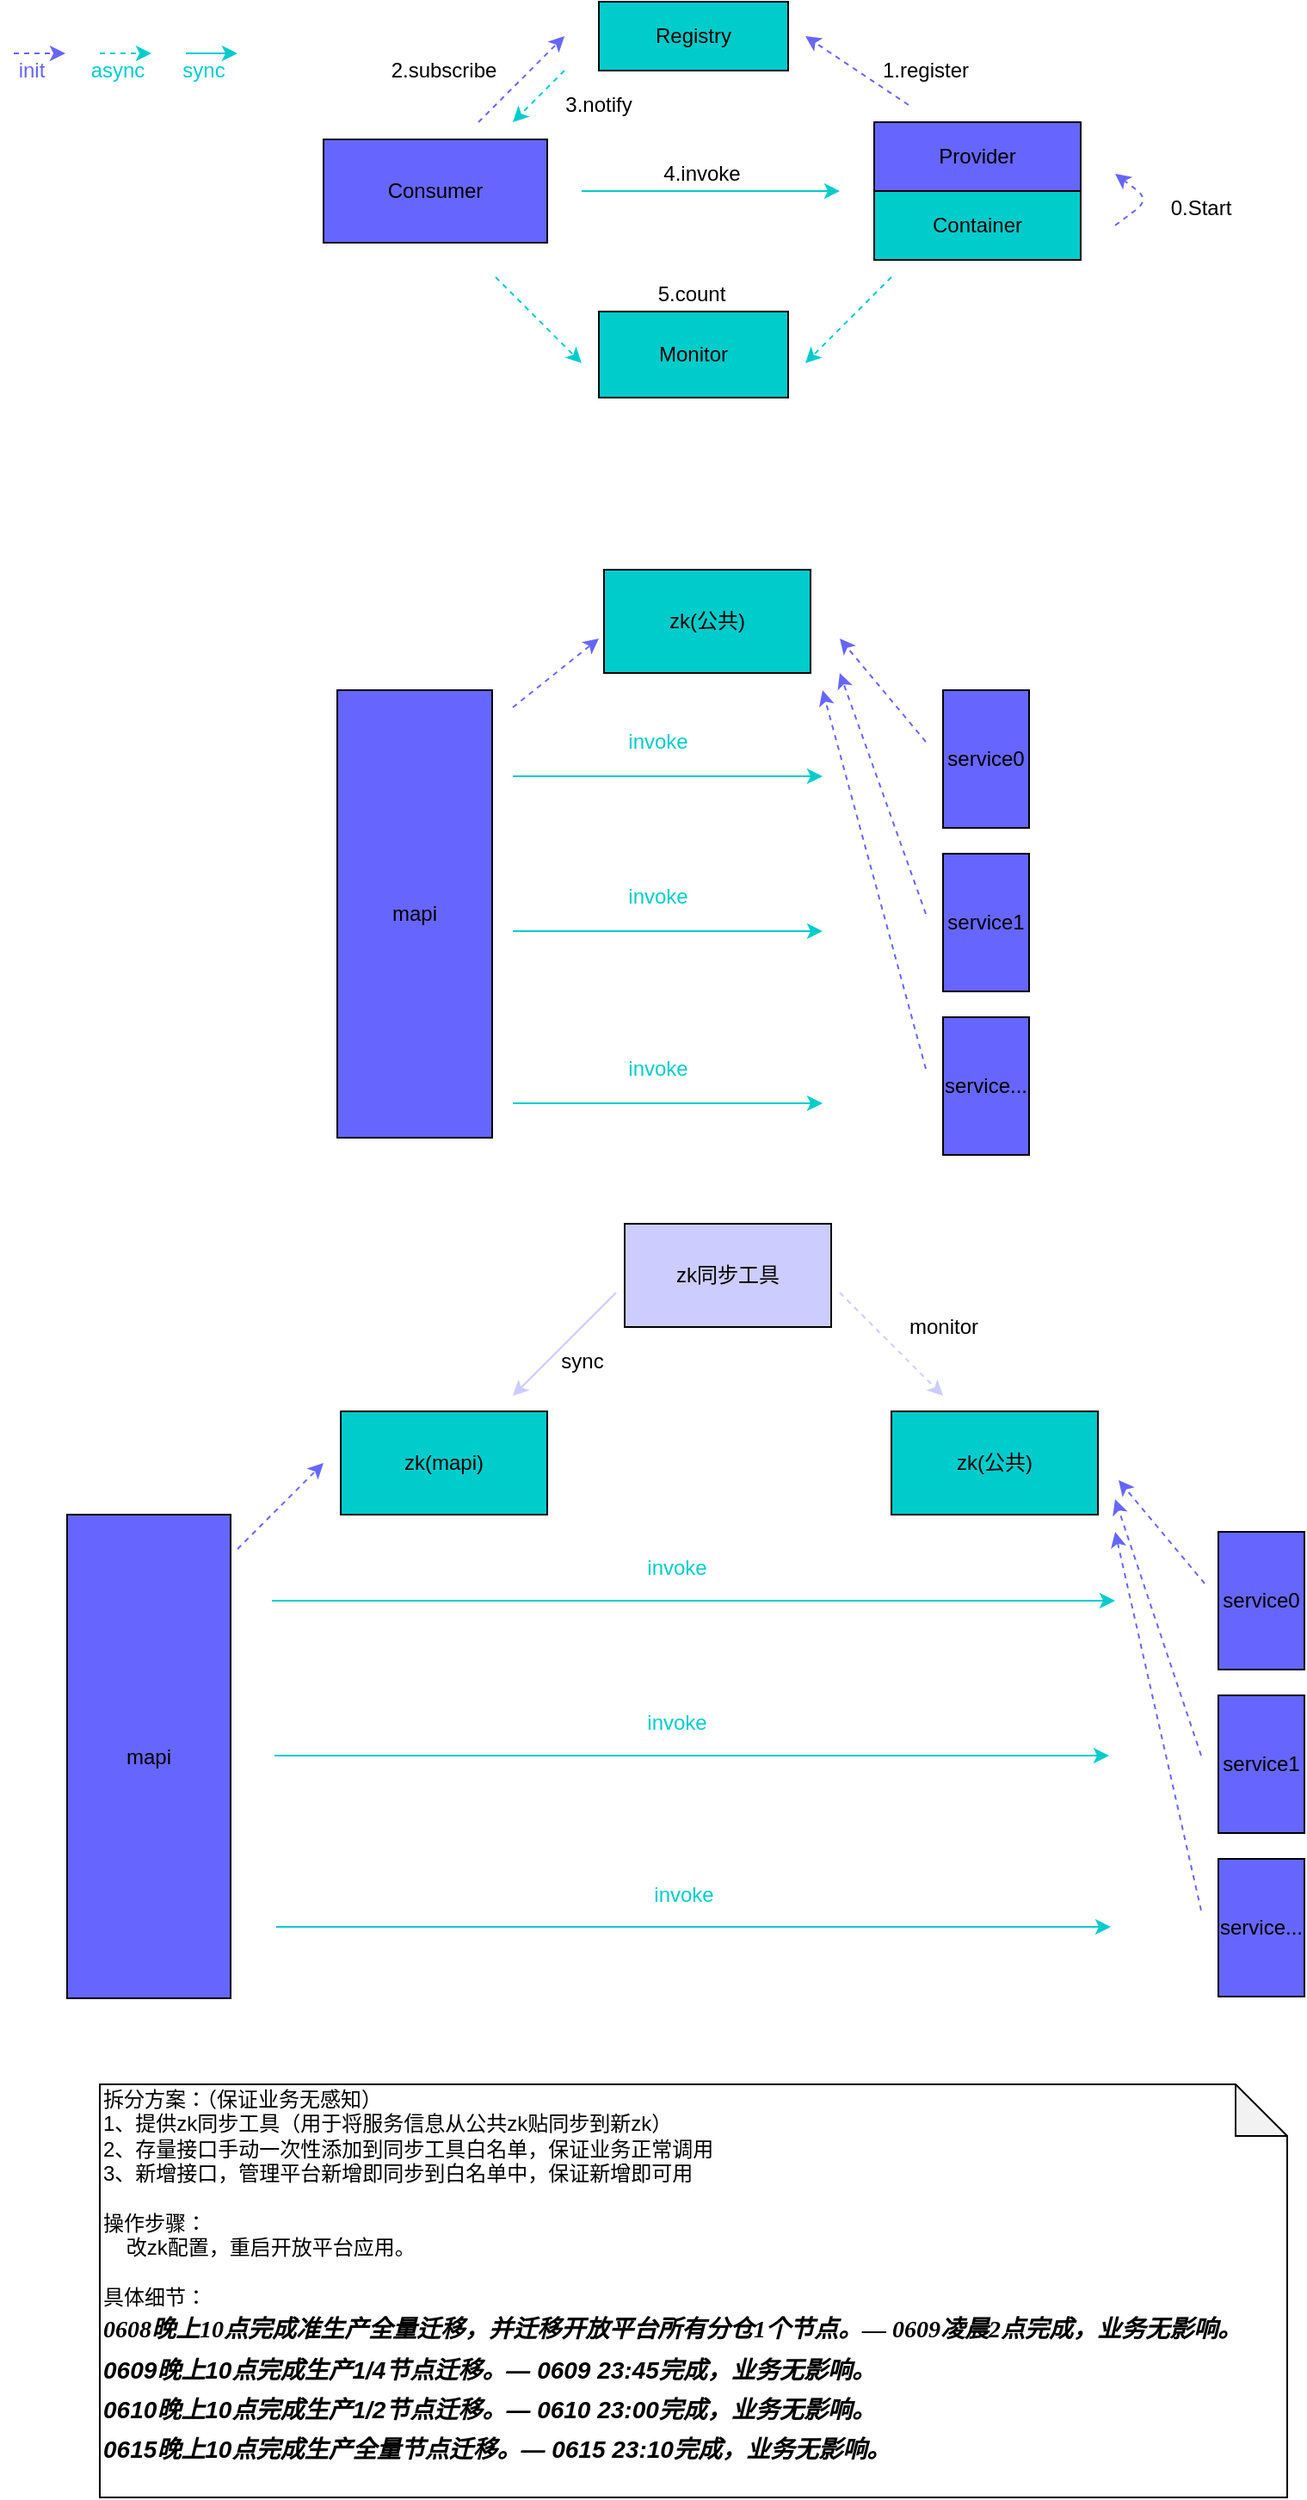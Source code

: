 <mxfile version="14.6.3" type="github">
  <diagram id="a1nuj7lRao3htMlj_kn8" name="Page-1">
    <mxGraphModel dx="942" dy="592" grid="1" gridSize="10" guides="1" tooltips="1" connect="1" arrows="1" fold="1" page="1" pageScale="1" pageWidth="827" pageHeight="1169" math="0" shadow="0">
      <root>
        <mxCell id="0" />
        <mxCell id="1" parent="0" />
        <mxCell id="aKsnHq3jc2LBKRgAsw1n-1" value="Consumer" style="rounded=0;whiteSpace=wrap;html=1;fillColor=#6666FF;" parent="1" vertex="1">
          <mxGeometry x="220" y="90" width="130" height="60" as="geometry" />
        </mxCell>
        <mxCell id="aKsnHq3jc2LBKRgAsw1n-2" value="Provider" style="rounded=0;whiteSpace=wrap;html=1;fillColor=#6666FF;" parent="1" vertex="1">
          <mxGeometry x="540" y="80" width="120" height="40" as="geometry" />
        </mxCell>
        <mxCell id="aKsnHq3jc2LBKRgAsw1n-3" value="Container" style="rounded=0;whiteSpace=wrap;html=1;fillColor=#00CCCC;" parent="1" vertex="1">
          <mxGeometry x="540" y="120" width="120" height="40" as="geometry" />
        </mxCell>
        <mxCell id="aKsnHq3jc2LBKRgAsw1n-4" value="Registry" style="rounded=0;whiteSpace=wrap;html=1;fillColor=#00CCCC;" parent="1" vertex="1">
          <mxGeometry x="380" y="10" width="110" height="40" as="geometry" />
        </mxCell>
        <mxCell id="aKsnHq3jc2LBKRgAsw1n-5" value="" style="endArrow=classic;html=1;dashed=1;strokeColor=#6666FF;" parent="1" edge="1">
          <mxGeometry width="50" height="50" relative="1" as="geometry">
            <mxPoint x="310" y="80" as="sourcePoint" />
            <mxPoint x="360" y="30" as="targetPoint" />
          </mxGeometry>
        </mxCell>
        <mxCell id="aKsnHq3jc2LBKRgAsw1n-7" value="" style="endArrow=classic;html=1;dashed=1;strokeColor=#00CCCC;" parent="1" edge="1">
          <mxGeometry width="50" height="50" relative="1" as="geometry">
            <mxPoint x="360" y="50" as="sourcePoint" />
            <mxPoint x="330" y="80" as="targetPoint" />
          </mxGeometry>
        </mxCell>
        <mxCell id="aKsnHq3jc2LBKRgAsw1n-8" value="" style="endArrow=classic;html=1;dashed=1;strokeColor=#6666FF;" parent="1" edge="1">
          <mxGeometry width="50" height="50" relative="1" as="geometry">
            <mxPoint x="560" y="70" as="sourcePoint" />
            <mxPoint x="500" y="30" as="targetPoint" />
          </mxGeometry>
        </mxCell>
        <mxCell id="aKsnHq3jc2LBKRgAsw1n-9" value="" style="endArrow=classic;html=1;strokeColor=#00CCCC;" parent="1" edge="1">
          <mxGeometry width="50" height="50" relative="1" as="geometry">
            <mxPoint x="370" y="120" as="sourcePoint" />
            <mxPoint x="520" y="120" as="targetPoint" />
          </mxGeometry>
        </mxCell>
        <mxCell id="aKsnHq3jc2LBKRgAsw1n-10" value="Monitor" style="rounded=0;whiteSpace=wrap;html=1;fillColor=#00CCCC;" parent="1" vertex="1">
          <mxGeometry x="380" y="190" width="110" height="50" as="geometry" />
        </mxCell>
        <mxCell id="aKsnHq3jc2LBKRgAsw1n-11" value="" style="endArrow=classic;html=1;dashed=1;strokeColor=#00CCCC;" parent="1" edge="1">
          <mxGeometry width="50" height="50" relative="1" as="geometry">
            <mxPoint x="550" y="170" as="sourcePoint" />
            <mxPoint x="500" y="220" as="targetPoint" />
          </mxGeometry>
        </mxCell>
        <mxCell id="aKsnHq3jc2LBKRgAsw1n-12" value="" style="endArrow=classic;html=1;dashed=1;strokeColor=#00CCCC;" parent="1" edge="1">
          <mxGeometry width="50" height="50" relative="1" as="geometry">
            <mxPoint x="320" y="170" as="sourcePoint" />
            <mxPoint x="370" y="220" as="targetPoint" />
          </mxGeometry>
        </mxCell>
        <mxCell id="aKsnHq3jc2LBKRgAsw1n-13" value="" style="endArrow=classic;html=1;dashed=1;strokeColor=#6666FF;" parent="1" edge="1">
          <mxGeometry width="50" height="50" relative="1" as="geometry">
            <mxPoint x="680" y="140" as="sourcePoint" />
            <mxPoint x="680" y="110" as="targetPoint" />
            <Array as="points">
              <mxPoint x="700" y="125" />
            </Array>
          </mxGeometry>
        </mxCell>
        <mxCell id="aKsnHq3jc2LBKRgAsw1n-25" value="0.Start" style="text;html=1;strokeColor=none;fillColor=none;align=center;verticalAlign=middle;whiteSpace=wrap;rounded=0;" parent="1" vertex="1">
          <mxGeometry x="710" y="120" width="40" height="20" as="geometry" />
        </mxCell>
        <mxCell id="aKsnHq3jc2LBKRgAsw1n-26" value="1.register" style="text;html=1;strokeColor=none;fillColor=none;align=center;verticalAlign=middle;whiteSpace=wrap;rounded=0;" parent="1" vertex="1">
          <mxGeometry x="550" y="40" width="40" height="20" as="geometry" />
        </mxCell>
        <mxCell id="aKsnHq3jc2LBKRgAsw1n-28" value="2.subscribe" style="text;html=1;strokeColor=none;fillColor=none;align=center;verticalAlign=middle;whiteSpace=wrap;rounded=0;" parent="1" vertex="1">
          <mxGeometry x="270" y="40" width="40" height="20" as="geometry" />
        </mxCell>
        <mxCell id="aKsnHq3jc2LBKRgAsw1n-29" value="3.notify" style="text;html=1;strokeColor=none;fillColor=none;align=center;verticalAlign=middle;whiteSpace=wrap;rounded=0;" parent="1" vertex="1">
          <mxGeometry x="360" y="60" width="40" height="20" as="geometry" />
        </mxCell>
        <mxCell id="aKsnHq3jc2LBKRgAsw1n-30" value="4.invoke" style="text;html=1;strokeColor=none;fillColor=none;align=center;verticalAlign=middle;whiteSpace=wrap;rounded=0;" parent="1" vertex="1">
          <mxGeometry x="420" y="100" width="40" height="20" as="geometry" />
        </mxCell>
        <mxCell id="aKsnHq3jc2LBKRgAsw1n-32" value="5.count" style="text;html=1;strokeColor=none;fillColor=none;align=center;verticalAlign=middle;whiteSpace=wrap;rounded=0;" parent="1" vertex="1">
          <mxGeometry x="414" y="170" width="40" height="20" as="geometry" />
        </mxCell>
        <mxCell id="aKsnHq3jc2LBKRgAsw1n-47" value="" style="endArrow=classic;html=1;dashed=1;strokeColor=#6666FF;" parent="1" edge="1">
          <mxGeometry width="50" height="50" relative="1" as="geometry">
            <mxPoint x="40" y="40" as="sourcePoint" />
            <mxPoint x="70" y="40" as="targetPoint" />
          </mxGeometry>
        </mxCell>
        <mxCell id="aKsnHq3jc2LBKRgAsw1n-48" value="" style="endArrow=classic;html=1;dashed=1;strokeColor=#00CCCC;" parent="1" edge="1">
          <mxGeometry width="50" height="50" relative="1" as="geometry">
            <mxPoint x="90" y="40" as="sourcePoint" />
            <mxPoint x="120" y="40" as="targetPoint" />
          </mxGeometry>
        </mxCell>
        <mxCell id="aKsnHq3jc2LBKRgAsw1n-49" value="" style="endArrow=classic;html=1;strokeColor=#00CCCC;" parent="1" edge="1">
          <mxGeometry width="50" height="50" relative="1" as="geometry">
            <mxPoint x="140" y="40" as="sourcePoint" />
            <mxPoint x="170" y="40" as="targetPoint" />
          </mxGeometry>
        </mxCell>
        <mxCell id="aKsnHq3jc2LBKRgAsw1n-50" value="&lt;font color=&quot;#6666ff&quot;&gt;init&lt;/font&gt;" style="text;html=1;align=center;verticalAlign=middle;resizable=0;points=[];autosize=1;strokeColor=none;" parent="1" vertex="1">
          <mxGeometry x="35" y="40" width="30" height="20" as="geometry" />
        </mxCell>
        <mxCell id="aKsnHq3jc2LBKRgAsw1n-51" value="&lt;font color=&quot;#00cccc&quot;&gt;async&lt;/font&gt;" style="text;html=1;align=center;verticalAlign=middle;resizable=0;points=[];autosize=1;strokeColor=none;" parent="1" vertex="1">
          <mxGeometry x="75" y="40" width="50" height="20" as="geometry" />
        </mxCell>
        <mxCell id="aKsnHq3jc2LBKRgAsw1n-52" value="&lt;font color=&quot;#00cccc&quot;&gt;sync&lt;/font&gt;" style="text;html=1;align=center;verticalAlign=middle;resizable=0;points=[];autosize=1;strokeColor=none;" parent="1" vertex="1">
          <mxGeometry x="130" y="40" width="40" height="20" as="geometry" />
        </mxCell>
        <mxCell id="aKsnHq3jc2LBKRgAsw1n-55" value="mapi" style="whiteSpace=wrap;html=1;fillColor=#6666FF;" parent="1" vertex="1">
          <mxGeometry x="228" y="410" width="90" height="260" as="geometry" />
        </mxCell>
        <mxCell id="aKsnHq3jc2LBKRgAsw1n-56" value="service0" style="whiteSpace=wrap;html=1;fillColor=#6666FF;" parent="1" vertex="1">
          <mxGeometry x="580" y="410" width="50" height="80" as="geometry" />
        </mxCell>
        <mxCell id="aKsnHq3jc2LBKRgAsw1n-57" value="service1" style="whiteSpace=wrap;html=1;fillColor=#6666FF;" parent="1" vertex="1">
          <mxGeometry x="580" y="505" width="50" height="80" as="geometry" />
        </mxCell>
        <mxCell id="aKsnHq3jc2LBKRgAsw1n-58" value="service..." style="whiteSpace=wrap;html=1;fillColor=#6666FF;" parent="1" vertex="1">
          <mxGeometry x="580" y="600" width="50" height="80" as="geometry" />
        </mxCell>
        <mxCell id="aKsnHq3jc2LBKRgAsw1n-62" value="zk(公共)" style="whiteSpace=wrap;html=1;fillColor=#00CCCC;" parent="1" vertex="1">
          <mxGeometry x="383" y="340" width="120" height="60" as="geometry" />
        </mxCell>
        <mxCell id="aKsnHq3jc2LBKRgAsw1n-64" value="" style="endArrow=classic;html=1;strokeColor=#6666FF;dashed=1;" parent="1" edge="1">
          <mxGeometry width="50" height="50" relative="1" as="geometry">
            <mxPoint x="570" y="440" as="sourcePoint" />
            <mxPoint x="520" y="380" as="targetPoint" />
          </mxGeometry>
        </mxCell>
        <mxCell id="aKsnHq3jc2LBKRgAsw1n-67" value="" style="endArrow=classic;html=1;dashed=1;strokeColor=#6666FF;" parent="1" edge="1">
          <mxGeometry width="50" height="50" relative="1" as="geometry">
            <mxPoint x="330" y="420" as="sourcePoint" />
            <mxPoint x="380" y="380" as="targetPoint" />
          </mxGeometry>
        </mxCell>
        <mxCell id="aKsnHq3jc2LBKRgAsw1n-68" value="" style="endArrow=classic;html=1;strokeColor=#00CCCC;" parent="1" edge="1">
          <mxGeometry width="50" height="50" relative="1" as="geometry">
            <mxPoint x="330" y="460" as="sourcePoint" />
            <mxPoint x="510" y="460" as="targetPoint" />
          </mxGeometry>
        </mxCell>
        <mxCell id="aKsnHq3jc2LBKRgAsw1n-69" value="" style="endArrow=classic;html=1;strokeColor=#00CCCC;" parent="1" edge="1">
          <mxGeometry width="50" height="50" relative="1" as="geometry">
            <mxPoint x="330" y="550" as="sourcePoint" />
            <mxPoint x="510" y="550" as="targetPoint" />
          </mxGeometry>
        </mxCell>
        <mxCell id="aKsnHq3jc2LBKRgAsw1n-70" value="" style="endArrow=classic;html=1;strokeColor=#00CCCC;" parent="1" edge="1">
          <mxGeometry width="50" height="50" relative="1" as="geometry">
            <mxPoint x="330" y="650" as="sourcePoint" />
            <mxPoint x="510" y="650" as="targetPoint" />
          </mxGeometry>
        </mxCell>
        <mxCell id="aKsnHq3jc2LBKRgAsw1n-71" value="" style="endArrow=classic;html=1;strokeColor=#6666FF;dashed=1;" parent="1" edge="1">
          <mxGeometry width="50" height="50" relative="1" as="geometry">
            <mxPoint x="570" y="540" as="sourcePoint" />
            <mxPoint x="520" y="400" as="targetPoint" />
          </mxGeometry>
        </mxCell>
        <mxCell id="aKsnHq3jc2LBKRgAsw1n-72" value="" style="endArrow=classic;html=1;strokeColor=#6666FF;dashed=1;" parent="1" edge="1">
          <mxGeometry width="50" height="50" relative="1" as="geometry">
            <mxPoint x="570" y="630" as="sourcePoint" />
            <mxPoint x="510" y="410" as="targetPoint" />
          </mxGeometry>
        </mxCell>
        <mxCell id="aKsnHq3jc2LBKRgAsw1n-73" value="mapi" style="whiteSpace=wrap;html=1;fillColor=#6666FF;" parent="1" vertex="1">
          <mxGeometry x="71" y="889" width="95" height="281" as="geometry" />
        </mxCell>
        <mxCell id="aKsnHq3jc2LBKRgAsw1n-74" value="service0" style="whiteSpace=wrap;html=1;fillColor=#6666FF;" parent="1" vertex="1">
          <mxGeometry x="740" y="899" width="50" height="80" as="geometry" />
        </mxCell>
        <mxCell id="aKsnHq3jc2LBKRgAsw1n-75" value="service1" style="whiteSpace=wrap;html=1;fillColor=#6666FF;" parent="1" vertex="1">
          <mxGeometry x="740" y="994" width="50" height="80" as="geometry" />
        </mxCell>
        <mxCell id="aKsnHq3jc2LBKRgAsw1n-76" value="service..." style="whiteSpace=wrap;html=1;fillColor=#6666FF;" parent="1" vertex="1">
          <mxGeometry x="740" y="1089" width="50" height="80" as="geometry" />
        </mxCell>
        <mxCell id="aKsnHq3jc2LBKRgAsw1n-77" value="zk(公共)" style="whiteSpace=wrap;html=1;fillColor=#00CCCC;" parent="1" vertex="1">
          <mxGeometry x="550" y="829" width="120" height="60" as="geometry" />
        </mxCell>
        <mxCell id="aKsnHq3jc2LBKRgAsw1n-78" value="" style="endArrow=classic;html=1;strokeColor=#6666FF;dashed=1;" parent="1" edge="1">
          <mxGeometry width="50" height="50" relative="1" as="geometry">
            <mxPoint x="732" y="929" as="sourcePoint" />
            <mxPoint x="682" y="869" as="targetPoint" />
          </mxGeometry>
        </mxCell>
        <mxCell id="aKsnHq3jc2LBKRgAsw1n-79" value="" style="endArrow=classic;html=1;dashed=1;strokeColor=#6666FF;" parent="1" edge="1">
          <mxGeometry width="50" height="50" relative="1" as="geometry">
            <mxPoint x="170" y="909" as="sourcePoint" />
            <mxPoint x="220" y="859" as="targetPoint" />
          </mxGeometry>
        </mxCell>
        <mxCell id="aKsnHq3jc2LBKRgAsw1n-80" value="" style="endArrow=classic;html=1;strokeColor=#00CCCC;" parent="1" edge="1">
          <mxGeometry width="50" height="50" relative="1" as="geometry">
            <mxPoint x="190" y="939" as="sourcePoint" />
            <mxPoint x="680" y="939" as="targetPoint" />
          </mxGeometry>
        </mxCell>
        <mxCell id="aKsnHq3jc2LBKRgAsw1n-81" value="" style="endArrow=classic;html=1;strokeColor=#00CCCC;" parent="1" edge="1">
          <mxGeometry width="50" height="50" relative="1" as="geometry">
            <mxPoint x="191.5" y="1029" as="sourcePoint" />
            <mxPoint x="676.5" y="1029" as="targetPoint" />
          </mxGeometry>
        </mxCell>
        <mxCell id="aKsnHq3jc2LBKRgAsw1n-82" value="" style="endArrow=classic;html=1;strokeColor=#00CCCC;" parent="1" edge="1">
          <mxGeometry width="50" height="50" relative="1" as="geometry">
            <mxPoint x="192.5" y="1128.5" as="sourcePoint" />
            <mxPoint x="677.5" y="1128.5" as="targetPoint" />
          </mxGeometry>
        </mxCell>
        <mxCell id="aKsnHq3jc2LBKRgAsw1n-83" value="" style="endArrow=classic;html=1;strokeColor=#6666FF;dashed=1;" parent="1" edge="1">
          <mxGeometry width="50" height="50" relative="1" as="geometry">
            <mxPoint x="730" y="1029" as="sourcePoint" />
            <mxPoint x="680" y="880" as="targetPoint" />
          </mxGeometry>
        </mxCell>
        <mxCell id="aKsnHq3jc2LBKRgAsw1n-84" value="" style="endArrow=classic;html=1;strokeColor=#6666FF;dashed=1;" parent="1" edge="1">
          <mxGeometry width="50" height="50" relative="1" as="geometry">
            <mxPoint x="730" y="1119" as="sourcePoint" />
            <mxPoint x="680" y="899" as="targetPoint" />
          </mxGeometry>
        </mxCell>
        <mxCell id="aKsnHq3jc2LBKRgAsw1n-85" value="zk(mapi)" style="whiteSpace=wrap;html=1;fillColor=#00CCCC;" parent="1" vertex="1">
          <mxGeometry x="230" y="829" width="120" height="60" as="geometry" />
        </mxCell>
        <mxCell id="aKsnHq3jc2LBKRgAsw1n-86" value="zk同步工具" style="whiteSpace=wrap;html=1;fillColor=#CCCCFF;" parent="1" vertex="1">
          <mxGeometry x="395" y="720" width="120" height="60" as="geometry" />
        </mxCell>
        <mxCell id="aKsnHq3jc2LBKRgAsw1n-87" value="" style="endArrow=classic;html=1;dashed=1;strokeColor=#CCCCFF;" parent="1" edge="1">
          <mxGeometry width="50" height="50" relative="1" as="geometry">
            <mxPoint x="520" y="760" as="sourcePoint" />
            <mxPoint x="580" y="820" as="targetPoint" />
          </mxGeometry>
        </mxCell>
        <mxCell id="aKsnHq3jc2LBKRgAsw1n-88" value="monitor" style="text;html=1;align=center;verticalAlign=middle;resizable=0;points=[];autosize=1;strokeColor=none;" parent="1" vertex="1">
          <mxGeometry x="550" y="770" width="60" height="20" as="geometry" />
        </mxCell>
        <mxCell id="aKsnHq3jc2LBKRgAsw1n-89" value="" style="endArrow=classic;html=1;strokeColor=#CCCCFF;" parent="1" edge="1">
          <mxGeometry width="50" height="50" relative="1" as="geometry">
            <mxPoint x="390" y="760" as="sourcePoint" />
            <mxPoint x="330" y="820" as="targetPoint" />
          </mxGeometry>
        </mxCell>
        <mxCell id="aKsnHq3jc2LBKRgAsw1n-90" value="sync" style="text;html=1;align=center;verticalAlign=middle;resizable=0;points=[];autosize=1;strokeColor=none;" parent="1" vertex="1">
          <mxGeometry x="350" y="790" width="40" height="20" as="geometry" />
        </mxCell>
        <mxCell id="aKsnHq3jc2LBKRgAsw1n-91" value="&lt;font color=&quot;#00cccc&quot;&gt;invoke&lt;/font&gt;" style="text;html=1;align=center;verticalAlign=middle;resizable=0;points=[];autosize=1;strokeColor=none;" parent="1" vertex="1">
          <mxGeometry x="400" y="910" width="50" height="20" as="geometry" />
        </mxCell>
        <mxCell id="aKsnHq3jc2LBKRgAsw1n-92" value="&lt;font color=&quot;#00cccc&quot;&gt;invoke&lt;/font&gt;" style="text;html=1;align=center;verticalAlign=middle;resizable=0;points=[];autosize=1;strokeColor=none;" parent="1" vertex="1">
          <mxGeometry x="400" y="1000" width="50" height="20" as="geometry" />
        </mxCell>
        <mxCell id="aKsnHq3jc2LBKRgAsw1n-93" value="&lt;font color=&quot;#00cccc&quot;&gt;invoke&lt;/font&gt;" style="text;html=1;align=center;verticalAlign=middle;resizable=0;points=[];autosize=1;strokeColor=none;" parent="1" vertex="1">
          <mxGeometry x="404" y="1100" width="50" height="20" as="geometry" />
        </mxCell>
        <mxCell id="aKsnHq3jc2LBKRgAsw1n-94" value="&lt;span style=&quot;color: rgb(0 , 204 , 204)&quot;&gt;invoke&lt;/span&gt;" style="text;html=1;align=center;verticalAlign=middle;resizable=0;points=[];autosize=1;strokeColor=none;" parent="1" vertex="1">
          <mxGeometry x="389" y="430" width="50" height="20" as="geometry" />
        </mxCell>
        <mxCell id="aKsnHq3jc2LBKRgAsw1n-95" value="&lt;span style=&quot;color: rgb(0 , 204 , 204)&quot;&gt;invoke&lt;/span&gt;" style="text;html=1;align=center;verticalAlign=middle;resizable=0;points=[];autosize=1;strokeColor=none;" parent="1" vertex="1">
          <mxGeometry x="389" y="520" width="50" height="20" as="geometry" />
        </mxCell>
        <mxCell id="aKsnHq3jc2LBKRgAsw1n-96" value="&lt;span style=&quot;color: rgb(0 , 204 , 204)&quot;&gt;invoke&lt;/span&gt;" style="text;html=1;align=center;verticalAlign=middle;resizable=0;points=[];autosize=1;strokeColor=none;" parent="1" vertex="1">
          <mxGeometry x="389" y="620" width="50" height="20" as="geometry" />
        </mxCell>
        <mxCell id="vtxpiJpj3A3LNGBXoimZ-2" value="拆分方案：（保证业务无感知）&lt;br&gt;1、提供zk同步工具（用于将服务信息从公共zk贴同步到新zk）&lt;br&gt;2、存量接口手动一次性添加到同步工具白名单，保证业务正常调用&lt;br&gt;&lt;div&gt;&lt;span&gt;3、新增接口，管理平台新增即同步到白名单中，保证新增即可用&lt;/span&gt;&lt;/div&gt;&lt;div&gt;&lt;span&gt;&lt;br&gt;&lt;/span&gt;&lt;/div&gt;&lt;div&gt;&lt;span&gt;操作步骤：&lt;/span&gt;&lt;/div&gt;&lt;div&gt;&lt;span&gt;&amp;nbsp; &amp;nbsp; 改zk配置，重启开放平台应用。&lt;/span&gt;&lt;/div&gt;&lt;div&gt;&lt;span&gt;&lt;br&gt;&lt;/span&gt;&lt;/div&gt;&lt;div&gt;具体细节：&lt;/div&gt;&lt;div&gt;&lt;div style=&quot;font-family: &amp;#34;microsoft yahei ui&amp;#34; ; font-size: 14px ; line-height: 21px ; background-color: rgb(255 , 255 , 255)&quot;&gt;&lt;div style=&quot;font-family: &amp;#34;helvetica&amp;#34; , &amp;#34;helvetica&amp;#34; , , ; line-height: 22.4px&quot;&gt;&lt;em&gt;&lt;strong&gt;0608晚上10点完成准生产全量迁移，并迁移开放平台所有分仓1个节点。— 0609凌晨2点完成，&lt;/strong&gt;&lt;/em&gt;&lt;em&gt;&lt;strong&gt;&lt;font face=&quot;Helvetica, Helvetica, 微软雅黑, 宋体&quot;&gt;业务无影响&lt;/font&gt;&lt;/strong&gt;&lt;/em&gt;&lt;em&gt;&lt;strong&gt;。&lt;/strong&gt;&lt;/em&gt;&lt;/div&gt;&lt;div style=&quot;line-height: 22.4px&quot;&gt;&lt;em&gt;&lt;strong&gt;&lt;font face=&quot;Helvetica, Helvetica, 微软雅黑, 宋体&quot;&gt;0609晚上10点完成生产1/4节点迁移。— 0609 23:45完成，业务无影响。&lt;/font&gt;&lt;/strong&gt;&lt;/em&gt;&lt;/div&gt;&lt;div style=&quot;line-height: 22.4px&quot;&gt;&lt;font face=&quot;Helvetica, Helvetica, 微软雅黑, 宋体&quot;&gt;&lt;b&gt;&lt;i&gt;0610晚上10点完成生产1/2节点迁移。&lt;/i&gt;&lt;/b&gt;&lt;/font&gt;&lt;em style=&quot;font-size: 10.5pt ; line-height: 22.4px ; background-color: transparent&quot;&gt;&lt;strong&gt;&lt;font face=&quot;Helvetica, Helvetica, 微软雅黑, 宋体&quot;&gt;— 0610 23:00完成，&lt;/font&gt;&lt;/strong&gt;&lt;em&gt;&lt;strong&gt;&lt;font face=&quot;Helvetica, Helvetica, 微软雅黑, 宋体&quot;&gt;业务无影响&lt;/font&gt;&lt;/strong&gt;&lt;/em&gt;&lt;strong&gt;&lt;font face=&quot;Helvetica, Helvetica, 微软雅黑, 宋体&quot;&gt;。&lt;/font&gt;&lt;/strong&gt;&lt;/em&gt;&lt;/div&gt;&lt;/div&gt;&lt;div style=&quot;font-family: &amp;#34;microsoft yahei ui&amp;#34; ; font-size: 14px ; line-height: 22.4px ; background-color: rgb(255 , 255 , 255)&quot;&gt;&lt;span class=&quot; classDarkfont&quot; style=&quot;line-height: 22.4px&quot;&gt;&lt;font face=&quot;Helvetica, Helvetica, 微软雅黑, 宋体&quot;&gt;&lt;b&gt;&lt;i&gt;0615晚上10点完成生产全量节点迁移。&lt;/i&gt;&lt;/b&gt;&lt;/font&gt;&lt;/span&gt;&lt;em style=&quot;font-size: 10.5pt ; line-height: 22.4px ; background-color: transparent&quot;&gt;&lt;strong&gt;&lt;font face=&quot;Helvetica, Helvetica, 微软雅黑, 宋体&quot;&gt;— 0615 23:10完成，&lt;/font&gt;&lt;/strong&gt;&lt;em&gt;&lt;strong&gt;&lt;font face=&quot;Helvetica, Helvetica, 微软雅黑, 宋体&quot;&gt;业务无影响&lt;/font&gt;&lt;/strong&gt;&lt;/em&gt;&lt;strong&gt;&lt;font face=&quot;Helvetica, Helvetica, 微软雅黑, 宋体&quot;&gt;。&lt;/font&gt;&lt;/strong&gt;&lt;/em&gt;&lt;/div&gt;&lt;/div&gt;&lt;div&gt;&lt;span&gt;&lt;br&gt;&lt;/span&gt;&lt;/div&gt;" style="shape=note;whiteSpace=wrap;html=1;backgroundOutline=1;darkOpacity=0.05;align=left;" vertex="1" parent="1">
          <mxGeometry x="90" y="1220" width="690" height="240" as="geometry" />
        </mxCell>
      </root>
    </mxGraphModel>
  </diagram>
</mxfile>
